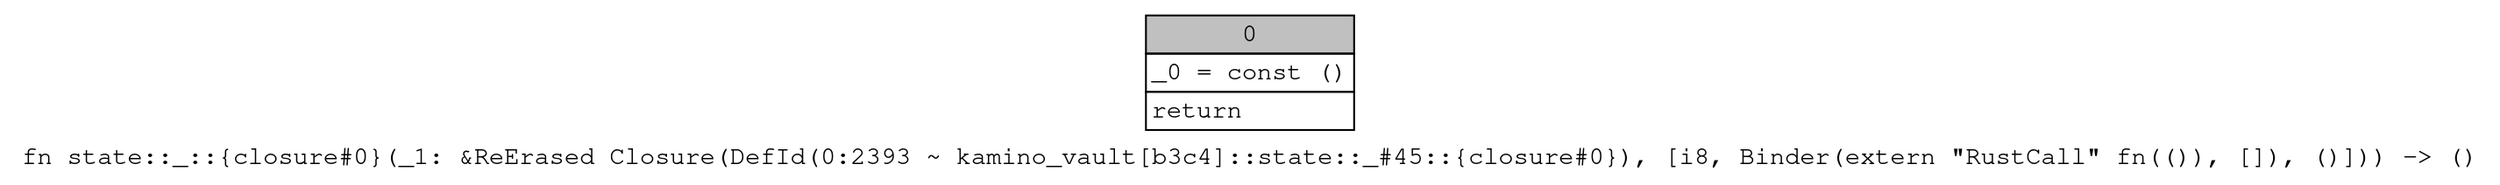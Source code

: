 digraph Mir_0_2393 {
    graph [fontname="Courier, monospace"];
    node [fontname="Courier, monospace"];
    edge [fontname="Courier, monospace"];
    label=<fn state::_::{closure#0}(_1: &amp;ReErased Closure(DefId(0:2393 ~ kamino_vault[b3c4]::state::_#45::{closure#0}), [i8, Binder(extern &quot;RustCall&quot; fn(()), []), ()])) -&gt; ()<br align="left"/>>;
    bb0__0_2393 [shape="none", label=<<table border="0" cellborder="1" cellspacing="0"><tr><td bgcolor="gray" align="center" colspan="1">0</td></tr><tr><td align="left" balign="left">_0 = const ()<br/></td></tr><tr><td align="left">return</td></tr></table>>];
}
